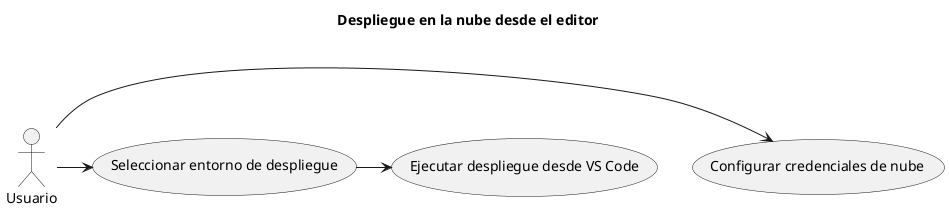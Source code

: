 @startuml
title Despliegue en la nube desde el editor
:Usuario: -> (Configurar credenciales de nube)
:Usuario: -> (Seleccionar entorno de despliegue)
(Seleccionar entorno de despliegue) -> (Ejecutar despliegue desde VS Code)
@enduml
